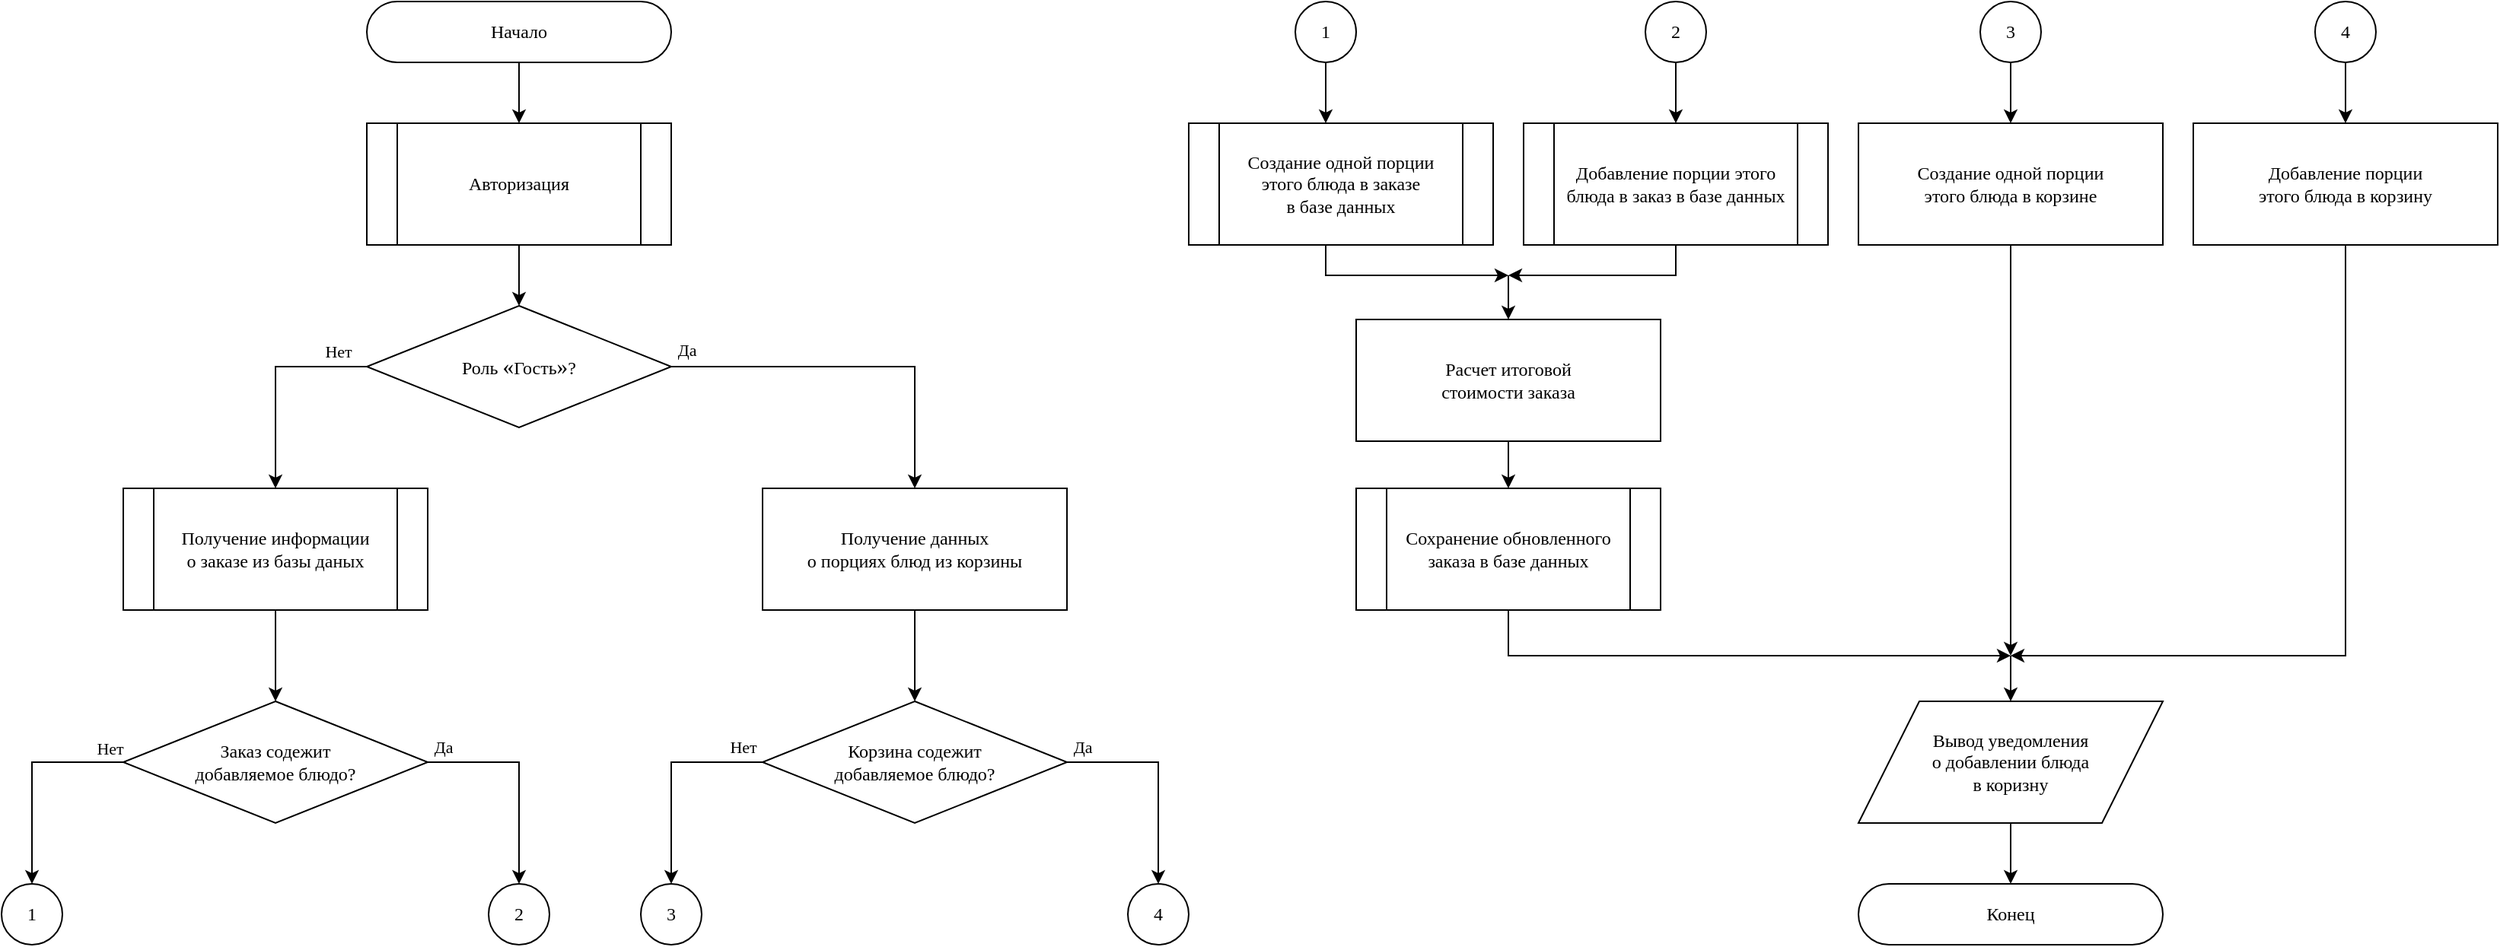 <mxfile version="24.4.13" type="device">
  <diagram name="Page-1" id="0RuTRhY2kjbxEAVj-LsL">
    <mxGraphModel dx="1254" dy="647" grid="1" gridSize="10" guides="1" tooltips="1" connect="1" arrows="1" fold="1" page="1" pageScale="1" pageWidth="827" pageHeight="1169" math="0" shadow="0">
      <root>
        <mxCell id="0" />
        <mxCell id="1" parent="0" />
        <mxCell id="O6_iKr3CdKyBbbaNclgu-1" style="edgeStyle=orthogonalEdgeStyle;rounded=0;orthogonalLoop=1;jettySize=auto;html=1;fontStyle=0;fontFamily=Times New Roman;" parent="1" source="O6_iKr3CdKyBbbaNclgu-2" target="O6_iKr3CdKyBbbaNclgu-39" edge="1">
          <mxGeometry relative="1" as="geometry">
            <mxPoint x="680" y="570" as="targetPoint" />
          </mxGeometry>
        </mxCell>
        <mxCell id="O6_iKr3CdKyBbbaNclgu-2" value="Начало" style="rounded=1;whiteSpace=wrap;html=1;arcSize=50;fillColor=none;fontStyle=0;fontFamily=Times New Roman;" parent="1" vertex="1">
          <mxGeometry x="580" y="480" width="200" height="40" as="geometry" />
        </mxCell>
        <mxCell id="O6_iKr3CdKyBbbaNclgu-3" style="edgeStyle=orthogonalEdgeStyle;rounded=0;orthogonalLoop=1;jettySize=auto;html=1;fontStyle=0;fontFamily=Times New Roman;" parent="1" source="O6_iKr3CdKyBbbaNclgu-39" target="O6_iKr3CdKyBbbaNclgu-9" edge="1">
          <mxGeometry relative="1" as="geometry">
            <mxPoint x="680" y="630" as="sourcePoint" />
          </mxGeometry>
        </mxCell>
        <mxCell id="O6_iKr3CdKyBbbaNclgu-5" style="edgeStyle=orthogonalEdgeStyle;rounded=0;orthogonalLoop=1;jettySize=auto;html=1;fontStyle=0;fontFamily=Times New Roman;" parent="1" source="O6_iKr3CdKyBbbaNclgu-9" target="O6_iKr3CdKyBbbaNclgu-40" edge="1">
          <mxGeometry relative="1" as="geometry">
            <mxPoint x="830.0" y="720" as="targetPoint" />
          </mxGeometry>
        </mxCell>
        <mxCell id="O6_iKr3CdKyBbbaNclgu-6" value="Да" style="edgeLabel;html=1;align=center;verticalAlign=middle;resizable=0;points=[];fontStyle=0;fontFamily=Times New Roman;" parent="O6_iKr3CdKyBbbaNclgu-5" vertex="1" connectable="0">
          <mxGeometry x="-0.249" y="1" relative="1" as="geometry">
            <mxPoint x="-80" y="-10" as="offset" />
          </mxGeometry>
        </mxCell>
        <mxCell id="O6_iKr3CdKyBbbaNclgu-7" style="edgeStyle=orthogonalEdgeStyle;rounded=0;orthogonalLoop=1;jettySize=auto;html=1;fontStyle=0;fontFamily=Times New Roman;" parent="1" source="O6_iKr3CdKyBbbaNclgu-9" target="O6_iKr3CdKyBbbaNclgu-38" edge="1">
          <mxGeometry relative="1" as="geometry">
            <Array as="points">
              <mxPoint x="520" y="720" />
            </Array>
          </mxGeometry>
        </mxCell>
        <mxCell id="O6_iKr3CdKyBbbaNclgu-8" value="Нет" style="edgeLabel;html=1;align=center;verticalAlign=middle;resizable=0;points=[];fontStyle=0;fontFamily=Times New Roman;" parent="O6_iKr3CdKyBbbaNclgu-7" vertex="1" connectable="0">
          <mxGeometry x="-0.379" y="-2" relative="1" as="geometry">
            <mxPoint x="24" y="-8" as="offset" />
          </mxGeometry>
        </mxCell>
        <mxCell id="O6_iKr3CdKyBbbaNclgu-9" value="Роль&amp;nbsp;&lt;span style=&quot;font-size: 14.667px;&quot;&gt;«&lt;/span&gt;Гость&lt;span style=&quot;font-size: 14.667px;&quot;&gt;»&lt;/span&gt;?" style="rhombus;whiteSpace=wrap;html=1;fillColor=none;fontStyle=0;fontFamily=Times New Roman;" parent="1" vertex="1">
          <mxGeometry x="580" y="680" width="200" height="80" as="geometry" />
        </mxCell>
        <mxCell id="O6_iKr3CdKyBbbaNclgu-12" style="edgeStyle=orthogonalEdgeStyle;rounded=0;orthogonalLoop=1;jettySize=auto;html=1;fontStyle=0;fontFamily=Times New Roman;" parent="1" source="O6_iKr3CdKyBbbaNclgu-13" edge="1">
          <mxGeometry relative="1" as="geometry">
            <mxPoint x="1330" y="660" as="targetPoint" />
            <Array as="points">
              <mxPoint x="1210" y="660" />
            </Array>
          </mxGeometry>
        </mxCell>
        <mxCell id="O6_iKr3CdKyBbbaNclgu-13" value="Создание одной порции&lt;div&gt;этого блюда в заказе&lt;/div&gt;&lt;div&gt;&lt;span style=&quot;background-color: initial;&quot;&gt;в базе данных&lt;/span&gt;&lt;/div&gt;" style="shape=process;whiteSpace=wrap;html=1;backgroundOutline=1;fillColor=none;fontFamily=Times New Roman;" parent="1" vertex="1">
          <mxGeometry x="1120" y="560" width="200" height="80" as="geometry" />
        </mxCell>
        <mxCell id="O6_iKr3CdKyBbbaNclgu-14" style="edgeStyle=orthogonalEdgeStyle;rounded=0;orthogonalLoop=1;jettySize=auto;html=1;fontStyle=0;fontFamily=Times New Roman;" parent="1" source="O6_iKr3CdKyBbbaNclgu-18" target="O6_iKr3CdKyBbbaNclgu-29" edge="1">
          <mxGeometry relative="1" as="geometry">
            <Array as="points">
              <mxPoint x="360" y="980" />
            </Array>
          </mxGeometry>
        </mxCell>
        <mxCell id="O6_iKr3CdKyBbbaNclgu-15" value="Нет" style="edgeLabel;html=1;align=center;verticalAlign=middle;resizable=0;points=[];fontStyle=0;fontFamily=Times New Roman;" parent="O6_iKr3CdKyBbbaNclgu-14" vertex="1" connectable="0">
          <mxGeometry x="-0.576" relative="1" as="geometry">
            <mxPoint x="20" y="-9" as="offset" />
          </mxGeometry>
        </mxCell>
        <mxCell id="O6_iKr3CdKyBbbaNclgu-16" style="edgeStyle=orthogonalEdgeStyle;rounded=0;orthogonalLoop=1;jettySize=auto;html=1;fontStyle=0;fontFamily=Times New Roman;" parent="1" source="O6_iKr3CdKyBbbaNclgu-18" target="O6_iKr3CdKyBbbaNclgu-30" edge="1">
          <mxGeometry relative="1" as="geometry" />
        </mxCell>
        <mxCell id="O6_iKr3CdKyBbbaNclgu-17" value="Да" style="edgeLabel;html=1;align=center;verticalAlign=middle;resizable=0;points=[];fontStyle=0;fontFamily=Times New Roman;" parent="O6_iKr3CdKyBbbaNclgu-16" vertex="1" connectable="0">
          <mxGeometry x="-0.022" relative="1" as="geometry">
            <mxPoint x="-50" y="-19" as="offset" />
          </mxGeometry>
        </mxCell>
        <mxCell id="O6_iKr3CdKyBbbaNclgu-18" value="Заказ содежит&lt;div&gt;добавляемое блюдо?&lt;/div&gt;" style="rhombus;whiteSpace=wrap;html=1;fillColor=none;fontStyle=0;fontFamily=Times New Roman;" parent="1" vertex="1">
          <mxGeometry x="420" y="940" width="200" height="80" as="geometry" />
        </mxCell>
        <mxCell id="O6_iKr3CdKyBbbaNclgu-19" style="edgeStyle=orthogonalEdgeStyle;rounded=0;orthogonalLoop=1;jettySize=auto;html=1;fontStyle=0;fontFamily=Times New Roman;" parent="1" source="O6_iKr3CdKyBbbaNclgu-20" edge="1">
          <mxGeometry relative="1" as="geometry">
            <mxPoint x="1330" y="660" as="targetPoint" />
            <Array as="points">
              <mxPoint x="1440" y="660" />
            </Array>
          </mxGeometry>
        </mxCell>
        <mxCell id="O6_iKr3CdKyBbbaNclgu-20" value="Добавление порции этого&lt;div&gt;блюда в заказ&amp;nbsp;&lt;span style=&quot;background-color: initial;&quot;&gt;в базе данных&lt;/span&gt;&lt;/div&gt;" style="shape=process;whiteSpace=wrap;html=1;backgroundOutline=1;fillColor=none;fontFamily=Times New Roman;" parent="1" vertex="1">
          <mxGeometry x="1340" y="560" width="200" height="80" as="geometry" />
        </mxCell>
        <mxCell id="O6_iKr3CdKyBbbaNclgu-21" style="edgeStyle=orthogonalEdgeStyle;rounded=0;orthogonalLoop=1;jettySize=auto;html=1;fontStyle=0;fontFamily=Times New Roman;" parent="1" source="O6_iKr3CdKyBbbaNclgu-22" edge="1">
          <mxGeometry relative="1" as="geometry">
            <Array as="points">
              <mxPoint x="1330" y="910" />
            </Array>
            <mxPoint x="1660" y="910" as="targetPoint" />
          </mxGeometry>
        </mxCell>
        <mxCell id="O6_iKr3CdKyBbbaNclgu-22" value="Сохранение обновленного&lt;div&gt;заказа в базе данных&lt;/div&gt;" style="shape=process;whiteSpace=wrap;html=1;backgroundOutline=1;fillColor=none;fontFamily=Times New Roman;" parent="1" vertex="1">
          <mxGeometry x="1230" y="800" width="200" height="80" as="geometry" />
        </mxCell>
        <mxCell id="O6_iKr3CdKyBbbaNclgu-23" style="edgeStyle=orthogonalEdgeStyle;rounded=0;orthogonalLoop=1;jettySize=auto;html=1;fontStyle=0;fontFamily=Times New Roman;" parent="1" source="O6_iKr3CdKyBbbaNclgu-24" target="O6_iKr3CdKyBbbaNclgu-36" edge="1">
          <mxGeometry relative="1" as="geometry">
            <mxPoint x="1675.0" y="981" as="targetPoint" />
          </mxGeometry>
        </mxCell>
        <mxCell id="O6_iKr3CdKyBbbaNclgu-24" value="Вывод уведомления&lt;div&gt;о добавлении блюда&lt;/div&gt;&lt;div&gt;в коризну&lt;/div&gt;" style="shape=parallelogram;perimeter=parallelogramPerimeter;whiteSpace=wrap;html=1;fixedSize=1;fillColor=none;size=40.0;fontStyle=0;fontFamily=Times New Roman;" parent="1" vertex="1">
          <mxGeometry x="1560" y="940" width="200" height="80" as="geometry" />
        </mxCell>
        <mxCell id="O6_iKr3CdKyBbbaNclgu-25" style="edgeStyle=orthogonalEdgeStyle;rounded=0;orthogonalLoop=1;jettySize=auto;html=1;fontStyle=0;fontFamily=Times New Roman;" parent="1" source="O6_iKr3CdKyBbbaNclgu-26" target="O6_iKr3CdKyBbbaNclgu-20" edge="1">
          <mxGeometry relative="1" as="geometry">
            <mxPoint x="1220" y="660" as="targetPoint" />
            <Array as="points">
              <mxPoint x="1440" y="520" />
              <mxPoint x="1440" y="520" />
            </Array>
          </mxGeometry>
        </mxCell>
        <mxCell id="O6_iKr3CdKyBbbaNclgu-26" value="2" style="ellipse;whiteSpace=wrap;html=1;fillColor=none;aspect=fixed;fontStyle=0;fontFamily=Times New Roman;" parent="1" vertex="1">
          <mxGeometry x="1420" y="480" width="40" height="40" as="geometry" />
        </mxCell>
        <mxCell id="O6_iKr3CdKyBbbaNclgu-27" style="edgeStyle=orthogonalEdgeStyle;rounded=0;orthogonalLoop=1;jettySize=auto;html=1;fontStyle=0;fontFamily=Times New Roman;" parent="1" source="O6_iKr3CdKyBbbaNclgu-28" target="O6_iKr3CdKyBbbaNclgu-13" edge="1">
          <mxGeometry relative="1" as="geometry">
            <Array as="points">
              <mxPoint x="1200" y="600" />
              <mxPoint x="1200" y="600" />
            </Array>
          </mxGeometry>
        </mxCell>
        <mxCell id="O6_iKr3CdKyBbbaNclgu-28" value="1" style="ellipse;whiteSpace=wrap;html=1;fillColor=none;aspect=fixed;fontStyle=0;fontFamily=Times New Roman;" parent="1" vertex="1">
          <mxGeometry x="1190" y="480" width="40" height="40" as="geometry" />
        </mxCell>
        <mxCell id="O6_iKr3CdKyBbbaNclgu-29" value="1" style="ellipse;whiteSpace=wrap;html=1;fillColor=none;aspect=fixed;fontStyle=0;fontFamily=Times New Roman;" parent="1" vertex="1">
          <mxGeometry x="340" y="1060" width="40" height="40" as="geometry" />
        </mxCell>
        <mxCell id="O6_iKr3CdKyBbbaNclgu-30" value="2" style="ellipse;whiteSpace=wrap;html=1;fillColor=none;aspect=fixed;fontStyle=0;fontFamily=Times New Roman;" parent="1" vertex="1">
          <mxGeometry x="660" y="1060" width="40" height="40" as="geometry" />
        </mxCell>
        <mxCell id="O6_iKr3CdKyBbbaNclgu-31" style="edgeStyle=orthogonalEdgeStyle;rounded=0;orthogonalLoop=1;jettySize=auto;html=1;fontStyle=0;fontFamily=Times New Roman;" parent="1" source="O6_iKr3CdKyBbbaNclgu-32" target="O6_iKr3CdKyBbbaNclgu-22" edge="1">
          <mxGeometry relative="1" as="geometry" />
        </mxCell>
        <mxCell id="O6_iKr3CdKyBbbaNclgu-32" value="Расчет итоговой&lt;div&gt;стоимости заказа&lt;/div&gt;" style="rounded=0;whiteSpace=wrap;html=1;fillColor=none;fontStyle=0;fontFamily=Times New Roman;" parent="1" vertex="1">
          <mxGeometry x="1230" y="689" width="200" height="80" as="geometry" />
        </mxCell>
        <mxCell id="O6_iKr3CdKyBbbaNclgu-33" value="3" style="ellipse;whiteSpace=wrap;html=1;fillColor=none;aspect=fixed;fontStyle=0;fontFamily=Times New Roman;" parent="1" vertex="1">
          <mxGeometry x="760" y="1060" width="40" height="40" as="geometry" />
        </mxCell>
        <mxCell id="O6_iKr3CdKyBbbaNclgu-34" style="edgeStyle=orthogonalEdgeStyle;rounded=0;orthogonalLoop=1;jettySize=auto;html=1;fontStyle=0;fontFamily=Times New Roman;" parent="1" source="O6_iKr3CdKyBbbaNclgu-35" target="O6_iKr3CdKyBbbaNclgu-50" edge="1">
          <mxGeometry relative="1" as="geometry">
            <mxPoint x="1500" y="590" as="targetPoint" />
            <Array as="points">
              <mxPoint x="1650" y="560" />
              <mxPoint x="1660" y="560" />
            </Array>
          </mxGeometry>
        </mxCell>
        <mxCell id="O6_iKr3CdKyBbbaNclgu-36" value="Конец" style="rounded=1;whiteSpace=wrap;html=1;arcSize=50;fillColor=none;fontStyle=0;fontFamily=Times New Roman;" parent="1" vertex="1">
          <mxGeometry x="1560" y="1060" width="200" height="40" as="geometry" />
        </mxCell>
        <mxCell id="O6_iKr3CdKyBbbaNclgu-37" style="edgeStyle=orthogonalEdgeStyle;rounded=0;orthogonalLoop=1;jettySize=auto;html=1;fontStyle=0;fontFamily=Times New Roman;" parent="1" source="O6_iKr3CdKyBbbaNclgu-38" target="O6_iKr3CdKyBbbaNclgu-18" edge="1">
          <mxGeometry relative="1" as="geometry" />
        </mxCell>
        <mxCell id="O6_iKr3CdKyBbbaNclgu-38" value="Получение информации&lt;div&gt;о заказе из базы даных&lt;/div&gt;" style="shape=process;whiteSpace=wrap;html=1;backgroundOutline=1;fillColor=none;fontFamily=Times New Roman;" parent="1" vertex="1">
          <mxGeometry x="420" y="800" width="200" height="80" as="geometry" />
        </mxCell>
        <mxCell id="O6_iKr3CdKyBbbaNclgu-39" value="Авторизация" style="shape=process;whiteSpace=wrap;html=1;backgroundOutline=1;fillColor=none;fontStyle=0;fontFamily=Times New Roman;" parent="1" vertex="1">
          <mxGeometry x="580" y="560" width="200" height="80" as="geometry" />
        </mxCell>
        <mxCell id="O6_iKr3CdKyBbbaNclgu-41" style="edgeStyle=orthogonalEdgeStyle;rounded=0;orthogonalLoop=1;jettySize=auto;html=1;fontStyle=0;fontFamily=Times New Roman;" parent="1" source="O6_iKr3CdKyBbbaNclgu-40" target="O6_iKr3CdKyBbbaNclgu-47" edge="1">
          <mxGeometry relative="1" as="geometry" />
        </mxCell>
        <mxCell id="O6_iKr3CdKyBbbaNclgu-40" value="Получение данных&lt;div&gt;о порциях блюд из корзины&lt;/div&gt;" style="rounded=0;whiteSpace=wrap;html=1;fillColor=none;fontStyle=0;fontFamily=Times New Roman;" parent="1" vertex="1">
          <mxGeometry x="840" y="800" width="200" height="80" as="geometry" />
        </mxCell>
        <mxCell id="O6_iKr3CdKyBbbaNclgu-53" style="edgeStyle=orthogonalEdgeStyle;rounded=0;orthogonalLoop=1;jettySize=auto;html=1;fontStyle=0;fontFamily=Times New Roman;" parent="1" source="O6_iKr3CdKyBbbaNclgu-42" edge="1">
          <mxGeometry relative="1" as="geometry">
            <mxPoint x="1660" y="910" as="targetPoint" />
            <Array as="points">
              <mxPoint x="1880" y="910" />
              <mxPoint x="1660" y="910" />
            </Array>
          </mxGeometry>
        </mxCell>
        <mxCell id="O6_iKr3CdKyBbbaNclgu-42" value="Добавление порции&lt;div&gt;этого блюда&amp;nbsp;&lt;span style=&quot;background-color: initial;&quot;&gt;в корзину&lt;/span&gt;&lt;/div&gt;" style="rounded=0;whiteSpace=wrap;html=1;fillColor=none;fontStyle=0;fontFamily=Times New Roman;" parent="1" vertex="1">
          <mxGeometry x="1780" y="560" width="200" height="80" as="geometry" />
        </mxCell>
        <mxCell id="O6_iKr3CdKyBbbaNclgu-44" value="Нет" style="edgeLabel;html=1;align=center;verticalAlign=middle;resizable=0;points=[];fontStyle=0;fontFamily=Times New Roman;" parent="1" vertex="1" connectable="0">
          <mxGeometry x="826.998" y="970" as="geometry" />
        </mxCell>
        <mxCell id="O6_iKr3CdKyBbbaNclgu-45" style="edgeStyle=orthogonalEdgeStyle;rounded=0;orthogonalLoop=1;jettySize=auto;html=1;fontStyle=0;fontFamily=Times New Roman;" parent="1" source="O6_iKr3CdKyBbbaNclgu-47" target="PiRJLvfUrp1jLr56ercv-1" edge="1">
          <mxGeometry relative="1" as="geometry">
            <mxPoint x="1700" y="620.0" as="targetPoint" />
            <Array as="points">
              <mxPoint x="1100" y="980" />
            </Array>
          </mxGeometry>
        </mxCell>
        <mxCell id="O6_iKr3CdKyBbbaNclgu-46" value="Да" style="edgeLabel;html=1;align=center;verticalAlign=middle;resizable=0;points=[];fontStyle=0;fontFamily=Times New Roman;" parent="O6_iKr3CdKyBbbaNclgu-45" vertex="1" connectable="0">
          <mxGeometry x="-0.022" relative="1" as="geometry">
            <mxPoint x="-50" y="-19" as="offset" />
          </mxGeometry>
        </mxCell>
        <mxCell id="O6_iKr3CdKyBbbaNclgu-49" style="edgeStyle=orthogonalEdgeStyle;rounded=0;orthogonalLoop=1;jettySize=auto;html=1;fontStyle=0;fontFamily=Times New Roman;" parent="1" source="O6_iKr3CdKyBbbaNclgu-47" target="O6_iKr3CdKyBbbaNclgu-33" edge="1">
          <mxGeometry relative="1" as="geometry">
            <mxPoint x="1370.0" y="780.0" as="targetPoint" />
            <Array as="points">
              <mxPoint x="780" y="980" />
            </Array>
          </mxGeometry>
        </mxCell>
        <mxCell id="O6_iKr3CdKyBbbaNclgu-47" value="Корзина содежит&lt;div&gt;добавляемое блюдо?&lt;/div&gt;" style="rhombus;whiteSpace=wrap;html=1;fillColor=none;fontStyle=0;fontFamily=Times New Roman;" parent="1" vertex="1">
          <mxGeometry x="840" y="940" width="200" height="80" as="geometry" />
        </mxCell>
        <mxCell id="O6_iKr3CdKyBbbaNclgu-52" style="edgeStyle=orthogonalEdgeStyle;rounded=0;orthogonalLoop=1;jettySize=auto;html=1;fontStyle=0;fontFamily=Times New Roman;" parent="1" source="O6_iKr3CdKyBbbaNclgu-50" edge="1">
          <mxGeometry relative="1" as="geometry">
            <mxPoint x="1660" y="910" as="targetPoint" />
            <Array as="points">
              <mxPoint x="1660" y="700" />
              <mxPoint x="1660" y="700" />
            </Array>
          </mxGeometry>
        </mxCell>
        <mxCell id="O6_iKr3CdKyBbbaNclgu-50" value="Создание одной порции&lt;div&gt;этого блюда в корзине&lt;/div&gt;" style="rounded=0;whiteSpace=wrap;html=1;fillColor=none;fontStyle=0;fontFamily=Times New Roman;" parent="1" vertex="1">
          <mxGeometry x="1560" y="560" width="200" height="80" as="geometry" />
        </mxCell>
        <mxCell id="PiRJLvfUrp1jLr56ercv-1" value="4" style="ellipse;whiteSpace=wrap;html=1;fillColor=none;aspect=fixed;fontStyle=0;fontFamily=Times New Roman;" parent="1" vertex="1">
          <mxGeometry x="1080" y="1060" width="40" height="40" as="geometry" />
        </mxCell>
        <mxCell id="PiRJLvfUrp1jLr56ercv-3" style="edgeStyle=orthogonalEdgeStyle;rounded=0;orthogonalLoop=1;jettySize=auto;html=1;" parent="1" source="PiRJLvfUrp1jLr56ercv-2" target="O6_iKr3CdKyBbbaNclgu-42" edge="1">
          <mxGeometry relative="1" as="geometry" />
        </mxCell>
        <mxCell id="PiRJLvfUrp1jLr56ercv-2" value="4" style="ellipse;whiteSpace=wrap;html=1;fillColor=none;aspect=fixed;fontStyle=0;fontFamily=Times New Roman;" parent="1" vertex="1">
          <mxGeometry x="1860" y="480" width="40" height="40" as="geometry" />
        </mxCell>
        <mxCell id="O6_iKr3CdKyBbbaNclgu-35" value="3" style="ellipse;whiteSpace=wrap;html=1;fillColor=none;aspect=fixed;fontStyle=0;fontFamily=Times New Roman;" parent="1" vertex="1">
          <mxGeometry x="1640" y="480" width="40" height="40" as="geometry" />
        </mxCell>
        <mxCell id="PiRJLvfUrp1jLr56ercv-6" style="edgeStyle=orthogonalEdgeStyle;rounded=0;orthogonalLoop=1;jettySize=auto;html=1;fontFamily=Times New Roman;" parent="1" target="O6_iKr3CdKyBbbaNclgu-32" edge="1">
          <mxGeometry relative="1" as="geometry">
            <mxPoint x="1330" y="690" as="targetPoint" />
            <Array as="points">
              <mxPoint x="1330" y="679" />
              <mxPoint x="1330" y="679" />
            </Array>
            <mxPoint x="1330" y="660" as="sourcePoint" />
          </mxGeometry>
        </mxCell>
        <mxCell id="PiRJLvfUrp1jLr56ercv-7" style="edgeStyle=orthogonalEdgeStyle;rounded=0;orthogonalLoop=1;jettySize=auto;html=1;fontFamily=Times New Roman;" parent="1" target="O6_iKr3CdKyBbbaNclgu-24" edge="1">
          <mxGeometry relative="1" as="geometry">
            <mxPoint x="1340" y="699" as="targetPoint" />
            <Array as="points">
              <mxPoint x="1660" y="920" />
              <mxPoint x="1660" y="920" />
            </Array>
            <mxPoint x="1660" y="910" as="sourcePoint" />
          </mxGeometry>
        </mxCell>
      </root>
    </mxGraphModel>
  </diagram>
</mxfile>
